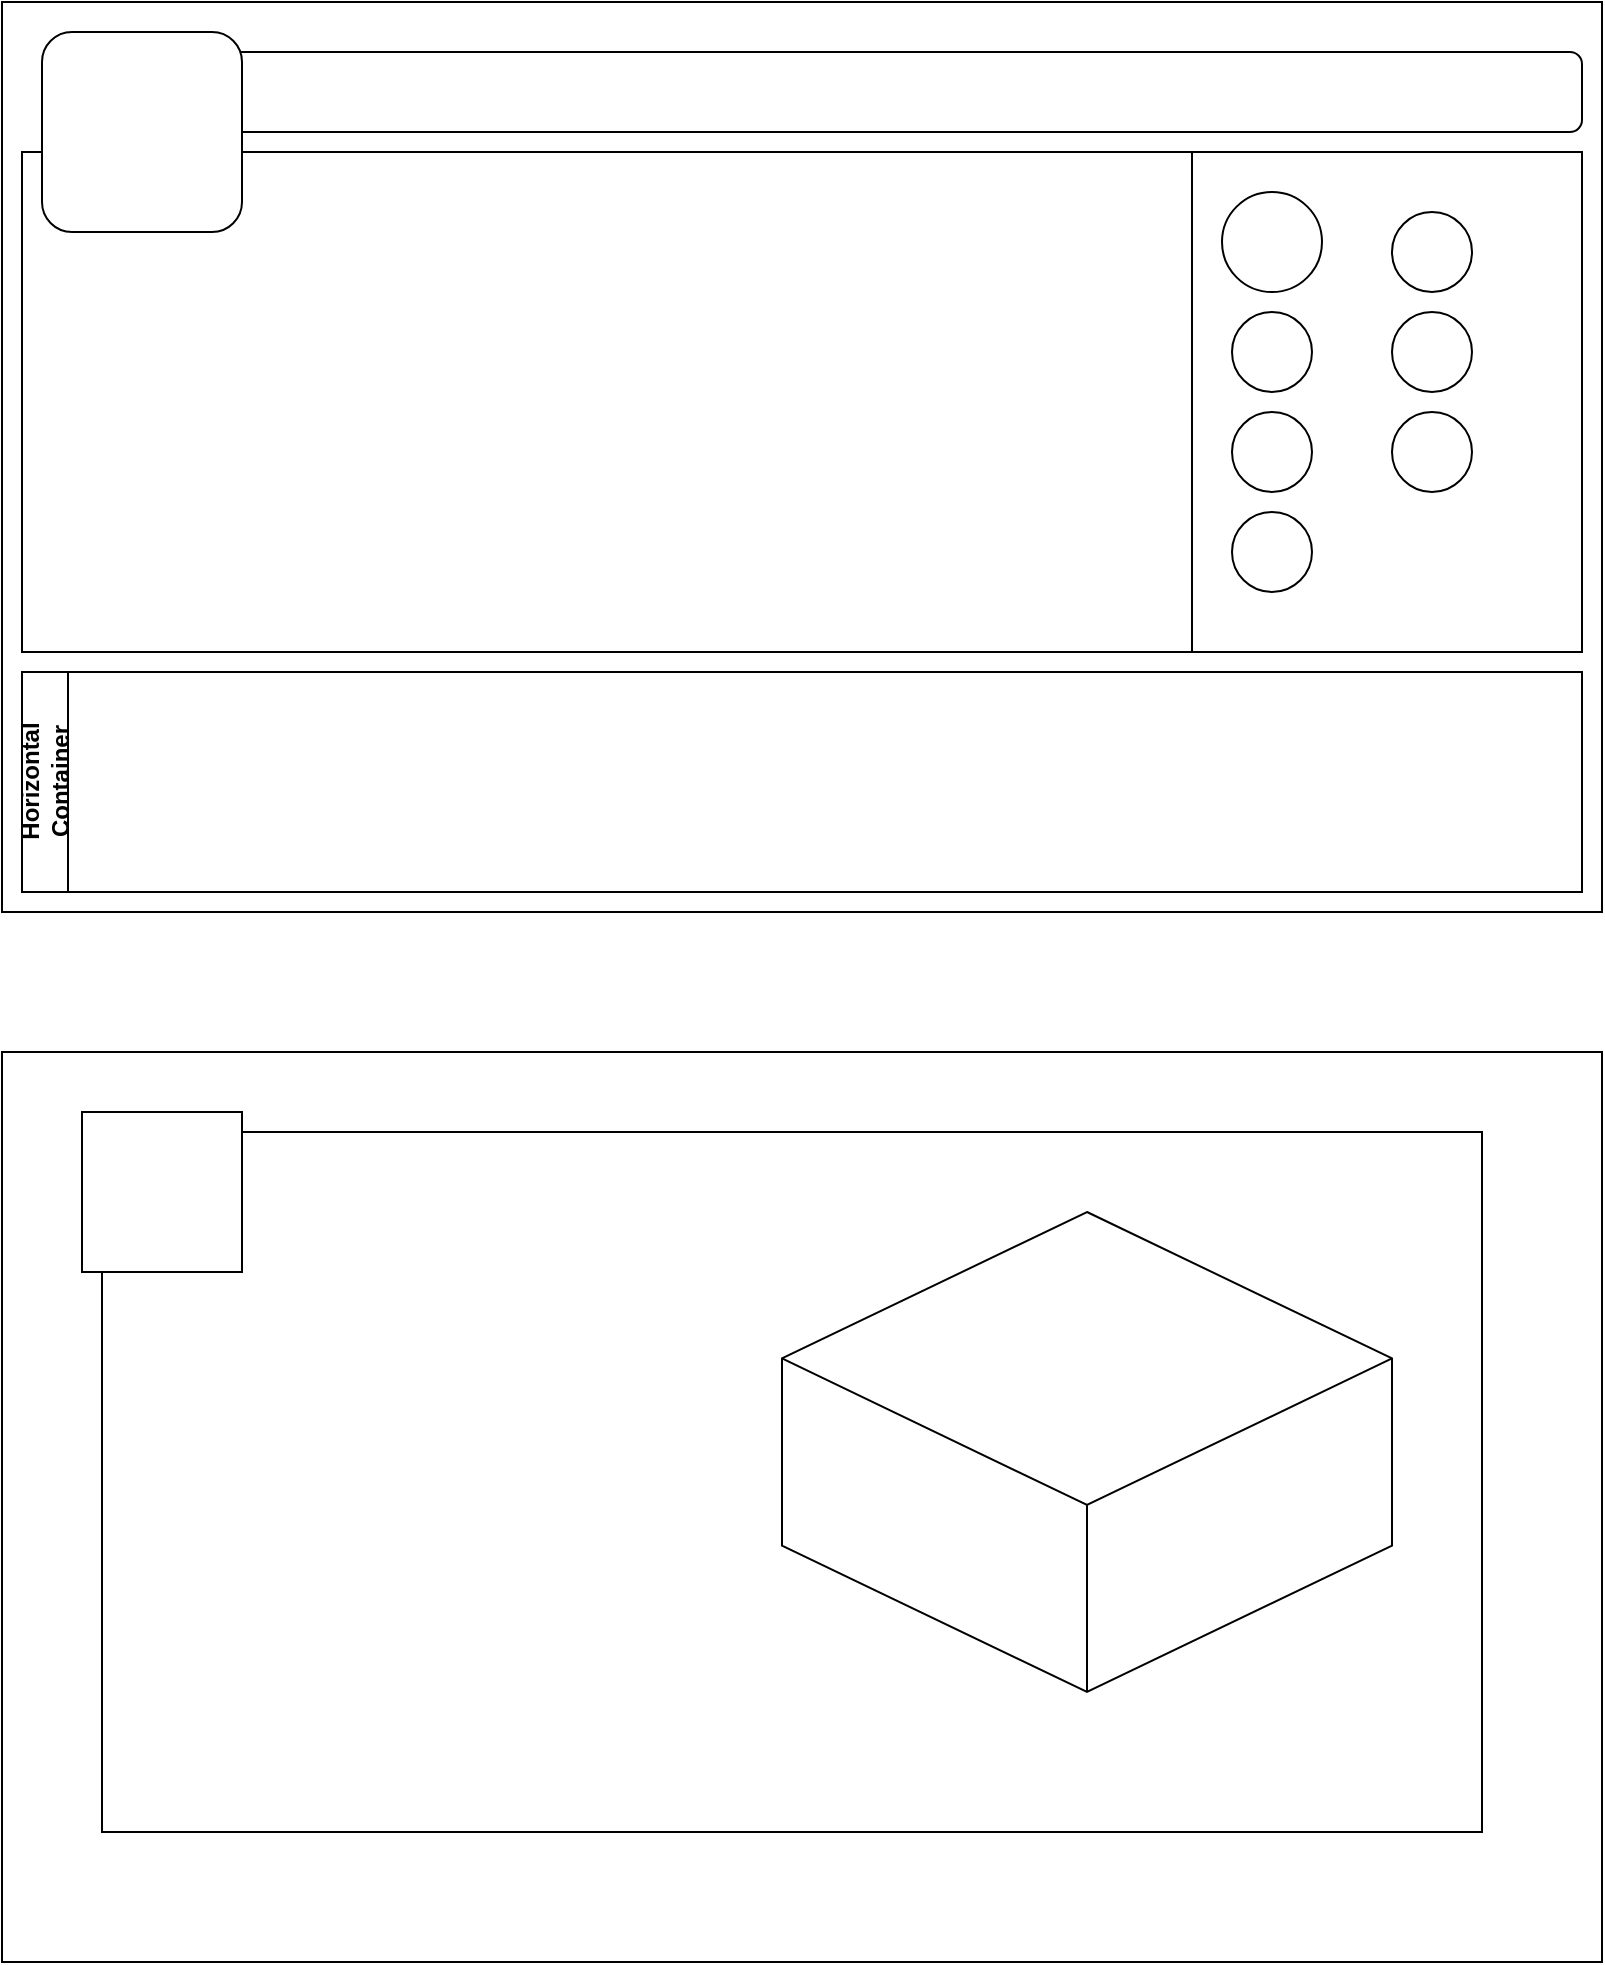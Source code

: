 <mxfile version="23.1.2" type="github">
  <diagram name="Page-1" id="s-W5pD7xYukalvyYx4Mm">
    <mxGraphModel dx="1420" dy="724" grid="1" gridSize="10" guides="1" tooltips="1" connect="1" arrows="1" fold="1" page="1" pageScale="1" pageWidth="5000" pageHeight="5000" math="0" shadow="0">
      <root>
        <mxCell id="0" />
        <mxCell id="1" parent="0" />
        <mxCell id="mxIFGxPGUhRat5Siqde1-1" value="" style="rounded=0;whiteSpace=wrap;html=1;" parent="1" vertex="1">
          <mxGeometry x="180" y="175" width="800" height="455" as="geometry" />
        </mxCell>
        <mxCell id="mxIFGxPGUhRat5Siqde1-7" value="" style="rounded=0;whiteSpace=wrap;html=1;" parent="1" vertex="1">
          <mxGeometry x="190" y="250" width="780" height="250" as="geometry" />
        </mxCell>
        <mxCell id="mxIFGxPGUhRat5Siqde1-4" value="" style="rounded=1;whiteSpace=wrap;html=1;" parent="1" vertex="1">
          <mxGeometry x="230" y="200" width="740" height="40" as="geometry" />
        </mxCell>
        <mxCell id="mxIFGxPGUhRat5Siqde1-5" value="Horizontal Container" style="swimlane;horizontal=0;whiteSpace=wrap;html=1;" parent="1" vertex="1">
          <mxGeometry x="190" y="510" width="780" height="110" as="geometry" />
        </mxCell>
        <mxCell id="mxIFGxPGUhRat5Siqde1-3" value="" style="rounded=1;whiteSpace=wrap;html=1;" parent="1" vertex="1">
          <mxGeometry x="200" y="190" width="100" height="100" as="geometry" />
        </mxCell>
        <mxCell id="mxIFGxPGUhRat5Siqde1-10" value="" style="ellipse;whiteSpace=wrap;html=1;" parent="1" vertex="1">
          <mxGeometry x="790" y="270" width="50" height="50" as="geometry" />
        </mxCell>
        <mxCell id="mxIFGxPGUhRat5Siqde1-11" value="" style="ellipse;whiteSpace=wrap;html=1;" parent="1" vertex="1">
          <mxGeometry x="795" y="330" width="40" height="40" as="geometry" />
        </mxCell>
        <mxCell id="mxIFGxPGUhRat5Siqde1-12" value="" style="ellipse;whiteSpace=wrap;html=1;" parent="1" vertex="1">
          <mxGeometry x="795" y="380" width="40" height="40" as="geometry" />
        </mxCell>
        <mxCell id="mxIFGxPGUhRat5Siqde1-13" value="" style="ellipse;whiteSpace=wrap;html=1;" parent="1" vertex="1">
          <mxGeometry x="795" y="430" width="40" height="40" as="geometry" />
        </mxCell>
        <mxCell id="mxIFGxPGUhRat5Siqde1-18" value="" style="ellipse;whiteSpace=wrap;html=1;" parent="1" vertex="1">
          <mxGeometry x="875" y="280" width="40" height="40" as="geometry" />
        </mxCell>
        <mxCell id="mxIFGxPGUhRat5Siqde1-19" value="" style="ellipse;whiteSpace=wrap;html=1;" parent="1" vertex="1">
          <mxGeometry x="875" y="330" width="40" height="40" as="geometry" />
        </mxCell>
        <mxCell id="mxIFGxPGUhRat5Siqde1-20" value="" style="ellipse;whiteSpace=wrap;html=1;" parent="1" vertex="1">
          <mxGeometry x="875" y="380" width="40" height="40" as="geometry" />
        </mxCell>
        <mxCell id="dIpsSc6DO8DGDbp3W0Ny-2" value="" style="endArrow=none;html=1;rounded=0;entryX=0.75;entryY=0;entryDx=0;entryDy=0;exitX=0.75;exitY=1;exitDx=0;exitDy=0;" edge="1" parent="1" source="mxIFGxPGUhRat5Siqde1-7" target="mxIFGxPGUhRat5Siqde1-7">
          <mxGeometry width="50" height="50" relative="1" as="geometry">
            <mxPoint x="700" y="200" as="sourcePoint" />
            <mxPoint x="750" y="150" as="targetPoint" />
          </mxGeometry>
        </mxCell>
        <mxCell id="dIpsSc6DO8DGDbp3W0Ny-5" value="" style="rounded=0;whiteSpace=wrap;html=1;" vertex="1" parent="1">
          <mxGeometry x="180" y="700" width="800" height="455" as="geometry" />
        </mxCell>
        <mxCell id="dIpsSc6DO8DGDbp3W0Ny-9" value="" style="rounded=0;whiteSpace=wrap;html=1;" vertex="1" parent="1">
          <mxGeometry x="230" y="740" width="690" height="350" as="geometry" />
        </mxCell>
        <mxCell id="dIpsSc6DO8DGDbp3W0Ny-8" value="" style="whiteSpace=wrap;html=1;aspect=fixed;" vertex="1" parent="1">
          <mxGeometry x="220" y="730" width="80" height="80" as="geometry" />
        </mxCell>
        <mxCell id="dIpsSc6DO8DGDbp3W0Ny-11" value="" style="html=1;whiteSpace=wrap;shape=isoCube2;backgroundOutline=1;isoAngle=15;" vertex="1" parent="1">
          <mxGeometry x="570" y="780" width="305" height="240" as="geometry" />
        </mxCell>
      </root>
    </mxGraphModel>
  </diagram>
</mxfile>

